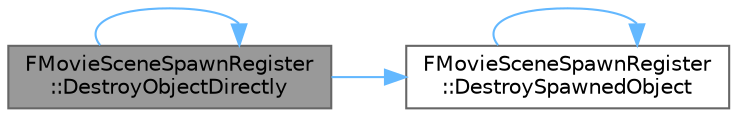 digraph "FMovieSceneSpawnRegister::DestroyObjectDirectly"
{
 // INTERACTIVE_SVG=YES
 // LATEX_PDF_SIZE
  bgcolor="transparent";
  edge [fontname=Helvetica,fontsize=10,labelfontname=Helvetica,labelfontsize=10];
  node [fontname=Helvetica,fontsize=10,shape=box,height=0.2,width=0.4];
  rankdir="LR";
  Node1 [id="Node000001",label="FMovieSceneSpawnRegister\l::DestroyObjectDirectly",height=0.2,width=0.4,color="gray40", fillcolor="grey60", style="filled", fontcolor="black",tooltip="Destroy a specific previously spawned object, where its binding ID and sequence ID is not known."];
  Node1 -> Node1 [id="edge1_Node000001_Node000001",color="steelblue1",style="solid",tooltip=" "];
  Node1 -> Node2 [id="edge2_Node000001_Node000002",color="steelblue1",style="solid",tooltip=" "];
  Node2 [id="Node000002",label="FMovieSceneSpawnRegister\l::DestroySpawnedObject",height=0.2,width=0.4,color="grey40", fillcolor="white", style="filled",URL="$df/dfd/classFMovieSceneSpawnRegister.html#a38f9b7c8a62c57f4b197bfed58d85131",tooltip="Destroy a specific previously spawned object."];
  Node2 -> Node2 [id="edge3_Node000002_Node000002",color="steelblue1",style="solid",tooltip=" "];
}
